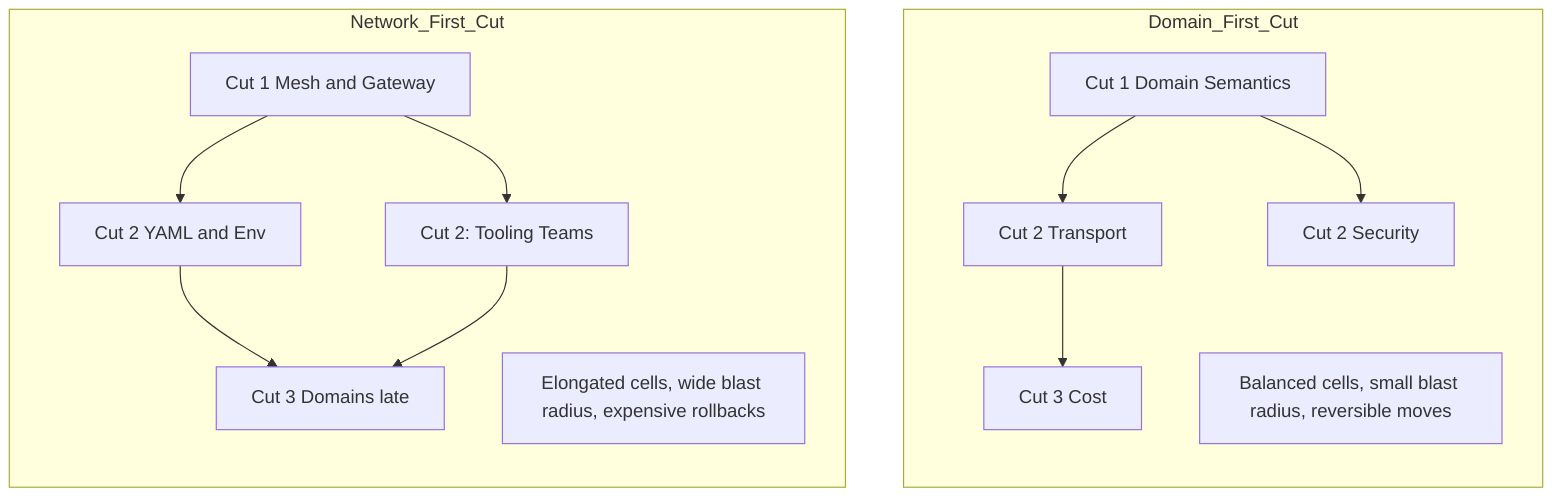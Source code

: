 flowchart TB
  subgraph Domain_First_Cut
    direction TB
    D0[Cut 1 Domain Semantics]
    D1A[Cut 2 Transport]
    D1B[Cut 2 Security]
    D2A[Cut 3 Cost]
    D0 --> D1A
    D0 --> D1B
    D1A --> D2A
    NOTE1[Balanced cells, small blast radius, reversible moves]
  end

  subgraph Network_First_Cut
    direction TB
    N0[Cut 1 Mesh and Gateway]
    N1A[Cut 2 YAML and Env]
    N1B[Cut 2: Tooling Teams]
    N2A[Cut 3 Domains late]
    N0 --> N1A --> N2A
    N0 --> N1B --> N2A
    NOTE2[Elongated cells, wide blast radius, expensive rollbacks]
  end